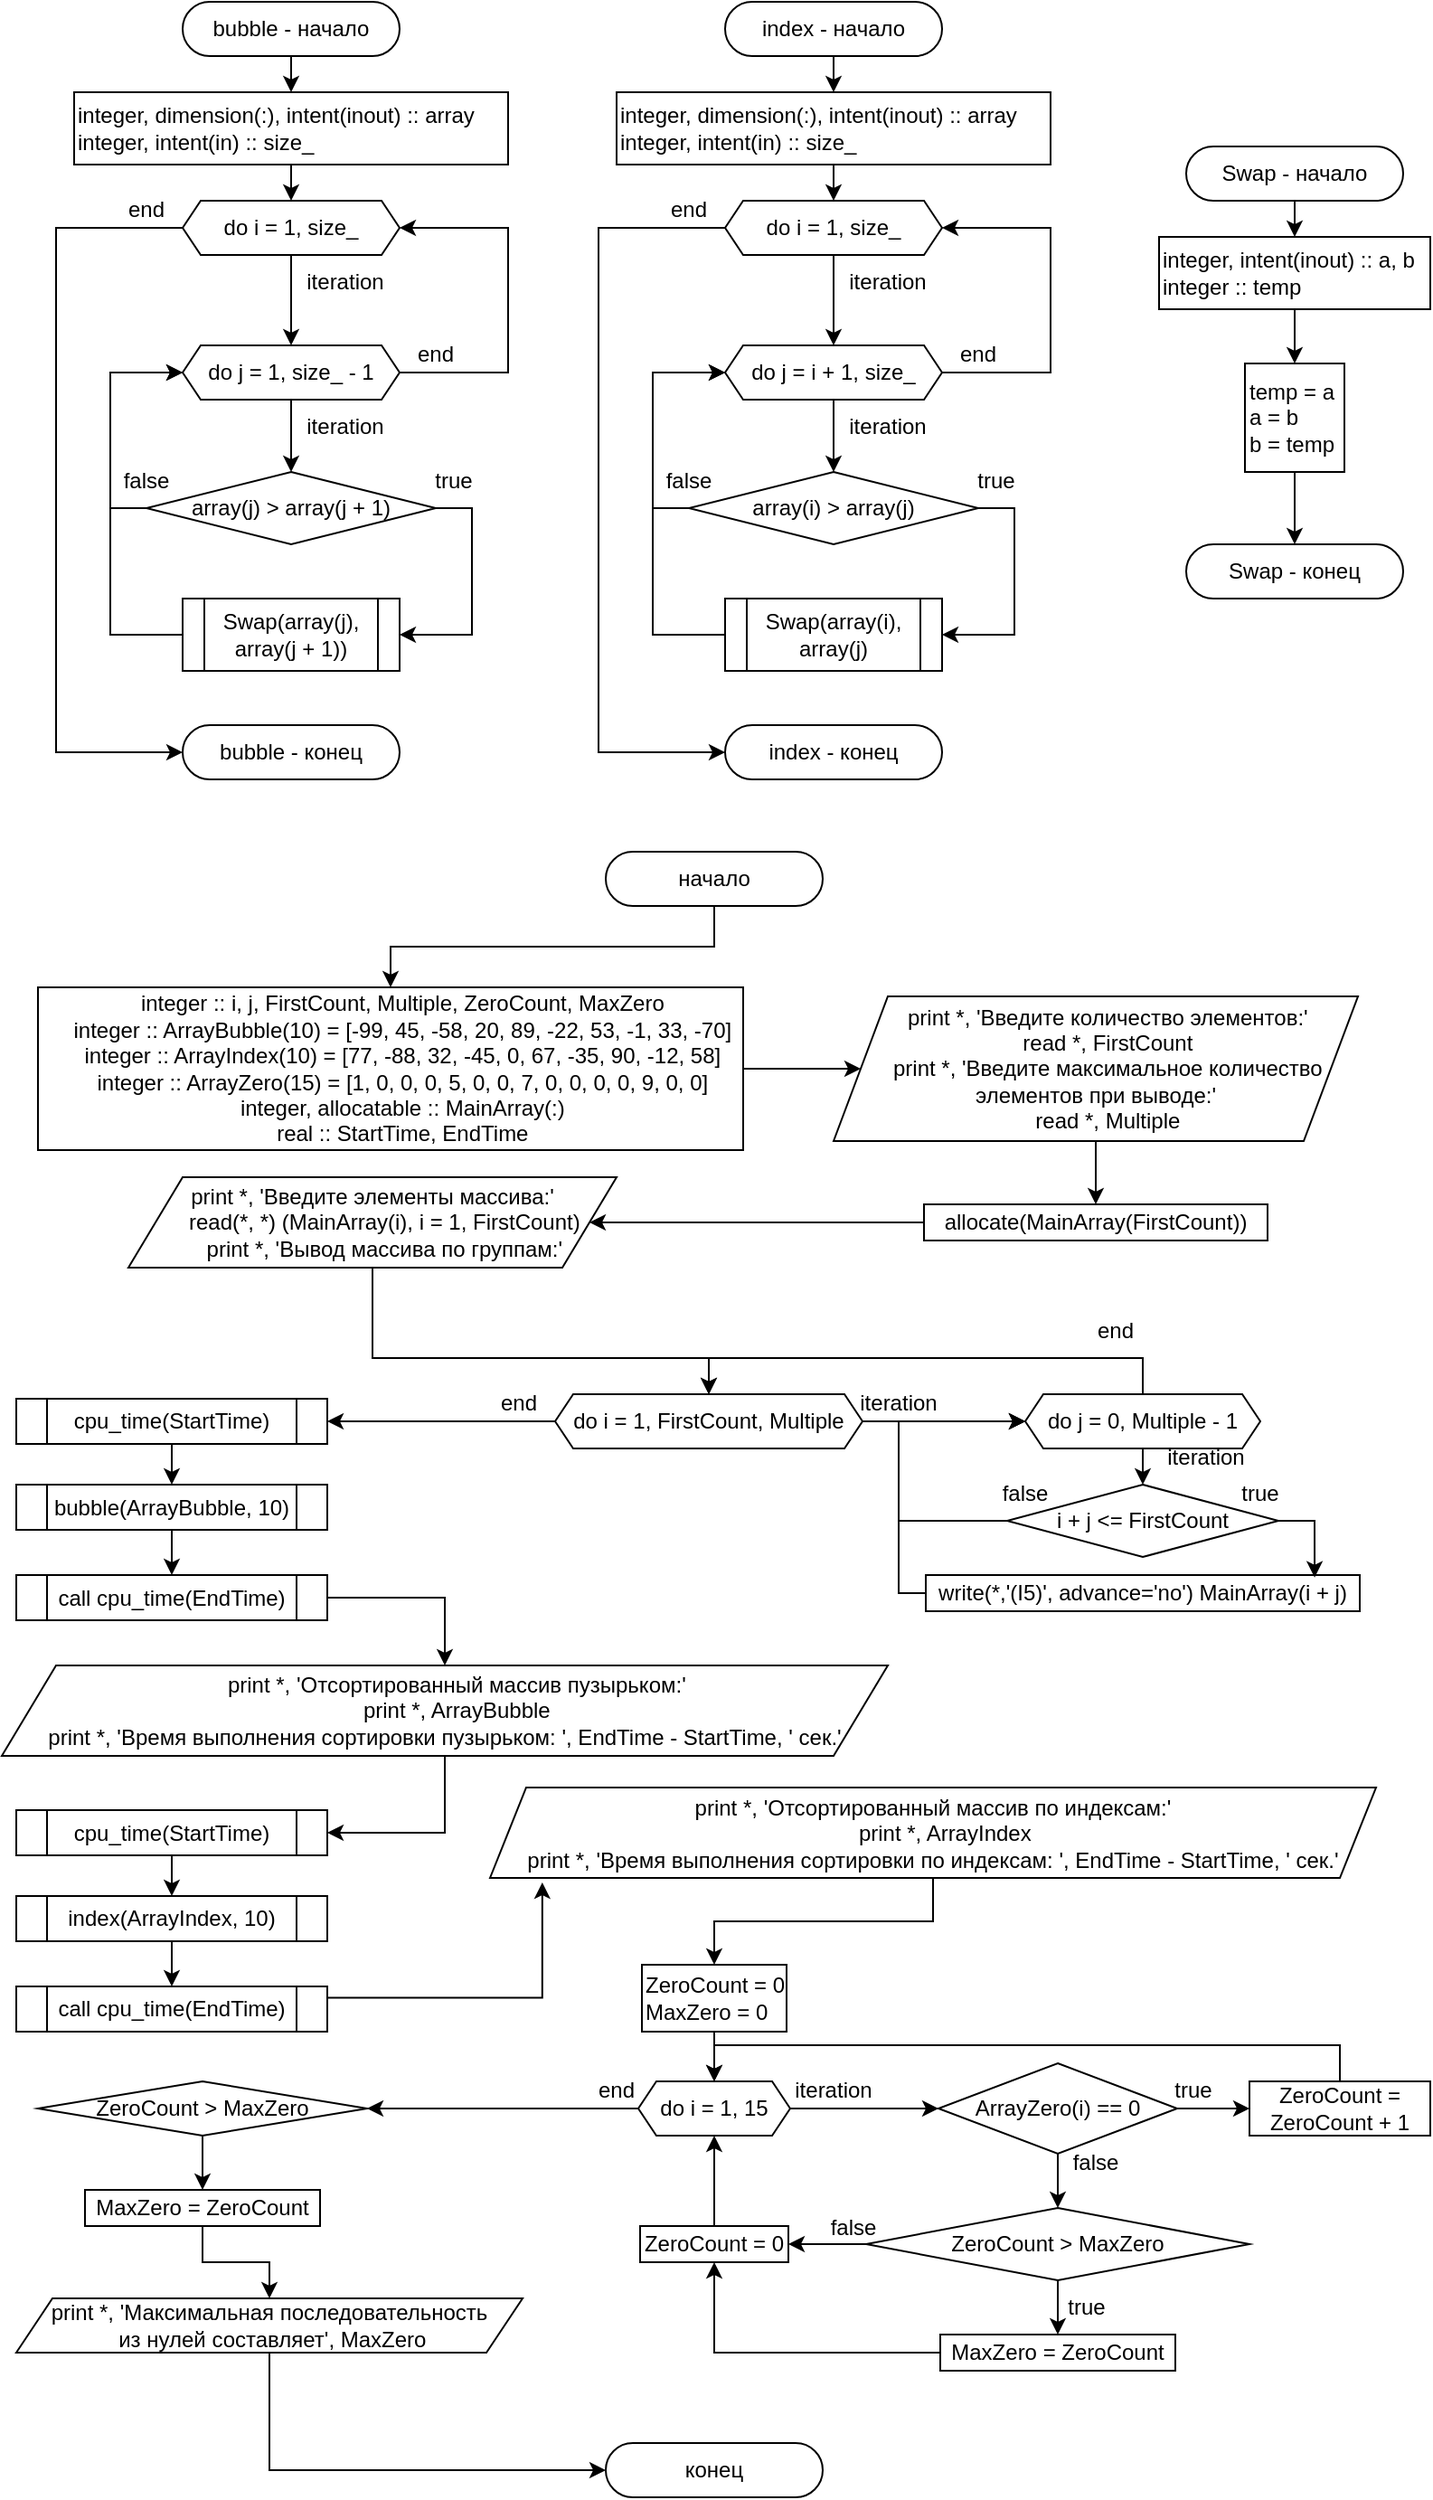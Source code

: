<mxfile version="24.6.5" type="github">
  <diagram name="Page-1" id="hISgNL4it0Qv0jCyK0cH">
    <mxGraphModel dx="1639" dy="946" grid="1" gridSize="10" guides="1" tooltips="1" connect="1" arrows="1" fold="1" page="1" pageScale="1" pageWidth="827" pageHeight="1169" math="0" shadow="0">
      <root>
        <mxCell id="0" />
        <mxCell id="1" parent="0" />
        <mxCell id="UiA7PxpOoYBySXQb0K4q-3" style="edgeStyle=orthogonalEdgeStyle;rounded=0;orthogonalLoop=1;jettySize=auto;html=1;exitX=0.5;exitY=1;exitDx=0;exitDy=0;entryX=0.5;entryY=0;entryDx=0;entryDy=0;" edge="1" parent="1" source="UiA7PxpOoYBySXQb0K4q-1" target="UiA7PxpOoYBySXQb0K4q-2">
          <mxGeometry relative="1" as="geometry" />
        </mxCell>
        <mxCell id="UiA7PxpOoYBySXQb0K4q-1" value="bubble - начало" style="rounded=1;whiteSpace=wrap;html=1;arcSize=50;" vertex="1" parent="1">
          <mxGeometry x="120" y="40" width="120" height="30" as="geometry" />
        </mxCell>
        <mxCell id="UiA7PxpOoYBySXQb0K4q-6" style="edgeStyle=orthogonalEdgeStyle;rounded=0;orthogonalLoop=1;jettySize=auto;html=1;exitX=0.5;exitY=1;exitDx=0;exitDy=0;entryX=0.5;entryY=0;entryDx=0;entryDy=0;" edge="1" parent="1" source="UiA7PxpOoYBySXQb0K4q-2" target="UiA7PxpOoYBySXQb0K4q-5">
          <mxGeometry relative="1" as="geometry" />
        </mxCell>
        <mxCell id="UiA7PxpOoYBySXQb0K4q-2" value="&lt;div&gt;integer, dimension(:), intent(inout) :: array&lt;/div&gt;&lt;div&gt;integer, intent(in) :: size_&lt;/div&gt;" style="rounded=0;whiteSpace=wrap;html=1;align=left;" vertex="1" parent="1">
          <mxGeometry x="60" y="90" width="240" height="40" as="geometry" />
        </mxCell>
        <mxCell id="UiA7PxpOoYBySXQb0K4q-8" style="edgeStyle=orthogonalEdgeStyle;rounded=0;orthogonalLoop=1;jettySize=auto;html=1;exitX=0.5;exitY=1;exitDx=0;exitDy=0;entryX=0.5;entryY=0;entryDx=0;entryDy=0;" edge="1" parent="1" source="UiA7PxpOoYBySXQb0K4q-5" target="UiA7PxpOoYBySXQb0K4q-7">
          <mxGeometry relative="1" as="geometry" />
        </mxCell>
        <mxCell id="UiA7PxpOoYBySXQb0K4q-21" style="edgeStyle=orthogonalEdgeStyle;rounded=0;orthogonalLoop=1;jettySize=auto;html=1;exitX=0;exitY=0.5;exitDx=0;exitDy=0;entryX=0;entryY=0.5;entryDx=0;entryDy=0;" edge="1" parent="1" source="UiA7PxpOoYBySXQb0K4q-5" target="UiA7PxpOoYBySXQb0K4q-23">
          <mxGeometry relative="1" as="geometry">
            <mxPoint x="40" y="380" as="targetPoint" />
            <Array as="points">
              <mxPoint x="50" y="165" />
              <mxPoint x="50" y="455" />
            </Array>
          </mxGeometry>
        </mxCell>
        <mxCell id="UiA7PxpOoYBySXQb0K4q-5" value="do i = 1, size_" style="shape=hexagon;perimeter=hexagonPerimeter2;whiteSpace=wrap;html=1;fixedSize=1;size=10;" vertex="1" parent="1">
          <mxGeometry x="120" y="150" width="120" height="30" as="geometry" />
        </mxCell>
        <mxCell id="UiA7PxpOoYBySXQb0K4q-10" style="edgeStyle=orthogonalEdgeStyle;rounded=0;orthogonalLoop=1;jettySize=auto;html=1;exitX=0.5;exitY=1;exitDx=0;exitDy=0;entryX=0.5;entryY=0;entryDx=0;entryDy=0;" edge="1" parent="1" source="UiA7PxpOoYBySXQb0K4q-7" target="UiA7PxpOoYBySXQb0K4q-9">
          <mxGeometry relative="1" as="geometry" />
        </mxCell>
        <mxCell id="UiA7PxpOoYBySXQb0K4q-16" style="edgeStyle=orthogonalEdgeStyle;rounded=0;orthogonalLoop=1;jettySize=auto;html=1;exitX=1;exitY=0.5;exitDx=0;exitDy=0;entryX=1;entryY=0.5;entryDx=0;entryDy=0;" edge="1" parent="1" source="UiA7PxpOoYBySXQb0K4q-7" target="UiA7PxpOoYBySXQb0K4q-5">
          <mxGeometry relative="1" as="geometry">
            <Array as="points">
              <mxPoint x="300" y="245" />
              <mxPoint x="300" y="165" />
            </Array>
          </mxGeometry>
        </mxCell>
        <mxCell id="UiA7PxpOoYBySXQb0K4q-7" value="do j = 1, size_ - 1" style="shape=hexagon;perimeter=hexagonPerimeter2;whiteSpace=wrap;html=1;fixedSize=1;size=10;" vertex="1" parent="1">
          <mxGeometry x="120" y="230" width="120" height="30" as="geometry" />
        </mxCell>
        <mxCell id="UiA7PxpOoYBySXQb0K4q-14" style="edgeStyle=orthogonalEdgeStyle;rounded=0;orthogonalLoop=1;jettySize=auto;html=1;exitX=1;exitY=0.5;exitDx=0;exitDy=0;entryX=1;entryY=0.5;entryDx=0;entryDy=0;" edge="1" parent="1" source="UiA7PxpOoYBySXQb0K4q-9" target="UiA7PxpOoYBySXQb0K4q-13">
          <mxGeometry relative="1" as="geometry" />
        </mxCell>
        <mxCell id="UiA7PxpOoYBySXQb0K4q-15" style="edgeStyle=orthogonalEdgeStyle;rounded=0;orthogonalLoop=1;jettySize=auto;html=1;exitX=0;exitY=0.5;exitDx=0;exitDy=0;entryX=0;entryY=0.5;entryDx=0;entryDy=0;" edge="1" parent="1" source="UiA7PxpOoYBySXQb0K4q-9" target="UiA7PxpOoYBySXQb0K4q-7">
          <mxGeometry relative="1" as="geometry" />
        </mxCell>
        <mxCell id="UiA7PxpOoYBySXQb0K4q-9" value="array(j) &amp;gt; array(j + 1)" style="rhombus;whiteSpace=wrap;html=1;" vertex="1" parent="1">
          <mxGeometry x="100" y="300" width="160" height="40" as="geometry" />
        </mxCell>
        <mxCell id="UiA7PxpOoYBySXQb0K4q-11" value="true" style="text;html=1;align=center;verticalAlign=middle;whiteSpace=wrap;rounded=0;" vertex="1" parent="1">
          <mxGeometry x="240" y="290" width="60" height="30" as="geometry" />
        </mxCell>
        <mxCell id="UiA7PxpOoYBySXQb0K4q-12" value="false" style="text;html=1;align=center;verticalAlign=middle;whiteSpace=wrap;rounded=0;" vertex="1" parent="1">
          <mxGeometry x="70" y="290" width="60" height="30" as="geometry" />
        </mxCell>
        <mxCell id="UiA7PxpOoYBySXQb0K4q-20" style="edgeStyle=orthogonalEdgeStyle;rounded=0;orthogonalLoop=1;jettySize=auto;html=1;exitX=0;exitY=0.5;exitDx=0;exitDy=0;entryX=0;entryY=0.5;entryDx=0;entryDy=0;" edge="1" parent="1" source="UiA7PxpOoYBySXQb0K4q-13" target="UiA7PxpOoYBySXQb0K4q-7">
          <mxGeometry relative="1" as="geometry">
            <Array as="points">
              <mxPoint x="80" y="390" />
              <mxPoint x="80" y="245" />
            </Array>
          </mxGeometry>
        </mxCell>
        <mxCell id="UiA7PxpOoYBySXQb0K4q-13" value="Swap(array(j), array(j + 1))" style="shape=process;whiteSpace=wrap;html=1;backgroundOutline=1;" vertex="1" parent="1">
          <mxGeometry x="120" y="370" width="120" height="40" as="geometry" />
        </mxCell>
        <mxCell id="UiA7PxpOoYBySXQb0K4q-17" value="end" style="text;html=1;align=center;verticalAlign=middle;whiteSpace=wrap;rounded=0;" vertex="1" parent="1">
          <mxGeometry x="230" y="220" width="60" height="30" as="geometry" />
        </mxCell>
        <mxCell id="UiA7PxpOoYBySXQb0K4q-18" value="iteration" style="text;html=1;align=center;verticalAlign=middle;whiteSpace=wrap;rounded=0;" vertex="1" parent="1">
          <mxGeometry x="180" y="180" width="60" height="30" as="geometry" />
        </mxCell>
        <mxCell id="UiA7PxpOoYBySXQb0K4q-19" value="iteration" style="text;html=1;align=center;verticalAlign=middle;whiteSpace=wrap;rounded=0;" vertex="1" parent="1">
          <mxGeometry x="180" y="260" width="60" height="30" as="geometry" />
        </mxCell>
        <mxCell id="UiA7PxpOoYBySXQb0K4q-23" value="bubble - конец" style="rounded=1;whiteSpace=wrap;html=1;arcSize=50;" vertex="1" parent="1">
          <mxGeometry x="120" y="440" width="120" height="30" as="geometry" />
        </mxCell>
        <mxCell id="UiA7PxpOoYBySXQb0K4q-24" value="end" style="text;html=1;align=center;verticalAlign=middle;whiteSpace=wrap;rounded=0;" vertex="1" parent="1">
          <mxGeometry x="70" y="140" width="60" height="30" as="geometry" />
        </mxCell>
        <mxCell id="UiA7PxpOoYBySXQb0K4q-26" style="edgeStyle=orthogonalEdgeStyle;rounded=0;orthogonalLoop=1;jettySize=auto;html=1;exitX=0.5;exitY=1;exitDx=0;exitDy=0;entryX=0.5;entryY=0;entryDx=0;entryDy=0;" edge="1" source="UiA7PxpOoYBySXQb0K4q-27" target="UiA7PxpOoYBySXQb0K4q-29" parent="1">
          <mxGeometry relative="1" as="geometry" />
        </mxCell>
        <mxCell id="UiA7PxpOoYBySXQb0K4q-27" value="index - начало" style="rounded=1;whiteSpace=wrap;html=1;arcSize=50;" vertex="1" parent="1">
          <mxGeometry x="420" y="40" width="120" height="30" as="geometry" />
        </mxCell>
        <mxCell id="UiA7PxpOoYBySXQb0K4q-28" style="edgeStyle=orthogonalEdgeStyle;rounded=0;orthogonalLoop=1;jettySize=auto;html=1;exitX=0.5;exitY=1;exitDx=0;exitDy=0;entryX=0.5;entryY=0;entryDx=0;entryDy=0;" edge="1" source="UiA7PxpOoYBySXQb0K4q-29" target="UiA7PxpOoYBySXQb0K4q-32" parent="1">
          <mxGeometry relative="1" as="geometry" />
        </mxCell>
        <mxCell id="UiA7PxpOoYBySXQb0K4q-29" value="&lt;div&gt;integer, dimension(:), intent(inout) :: array&lt;/div&gt;&lt;div&gt;integer, intent(in) :: size_&lt;/div&gt;" style="rounded=0;whiteSpace=wrap;html=1;align=left;" vertex="1" parent="1">
          <mxGeometry x="360" y="90" width="240" height="40" as="geometry" />
        </mxCell>
        <mxCell id="UiA7PxpOoYBySXQb0K4q-30" style="edgeStyle=orthogonalEdgeStyle;rounded=0;orthogonalLoop=1;jettySize=auto;html=1;exitX=0.5;exitY=1;exitDx=0;exitDy=0;entryX=0.5;entryY=0;entryDx=0;entryDy=0;" edge="1" source="UiA7PxpOoYBySXQb0K4q-32" target="UiA7PxpOoYBySXQb0K4q-35" parent="1">
          <mxGeometry relative="1" as="geometry" />
        </mxCell>
        <mxCell id="UiA7PxpOoYBySXQb0K4q-31" style="edgeStyle=orthogonalEdgeStyle;rounded=0;orthogonalLoop=1;jettySize=auto;html=1;exitX=0;exitY=0.5;exitDx=0;exitDy=0;entryX=0;entryY=0.5;entryDx=0;entryDy=0;" edge="1" source="UiA7PxpOoYBySXQb0K4q-32" target="UiA7PxpOoYBySXQb0K4q-46" parent="1">
          <mxGeometry relative="1" as="geometry">
            <mxPoint x="340" y="380" as="targetPoint" />
            <Array as="points">
              <mxPoint x="350" y="165" />
              <mxPoint x="350" y="455" />
            </Array>
          </mxGeometry>
        </mxCell>
        <mxCell id="UiA7PxpOoYBySXQb0K4q-32" value="do i = 1, size_" style="shape=hexagon;perimeter=hexagonPerimeter2;whiteSpace=wrap;html=1;fixedSize=1;size=10;" vertex="1" parent="1">
          <mxGeometry x="420" y="150" width="120" height="30" as="geometry" />
        </mxCell>
        <mxCell id="UiA7PxpOoYBySXQb0K4q-33" style="edgeStyle=orthogonalEdgeStyle;rounded=0;orthogonalLoop=1;jettySize=auto;html=1;exitX=0.5;exitY=1;exitDx=0;exitDy=0;entryX=0.5;entryY=0;entryDx=0;entryDy=0;" edge="1" source="UiA7PxpOoYBySXQb0K4q-35" target="UiA7PxpOoYBySXQb0K4q-38" parent="1">
          <mxGeometry relative="1" as="geometry" />
        </mxCell>
        <mxCell id="UiA7PxpOoYBySXQb0K4q-34" style="edgeStyle=orthogonalEdgeStyle;rounded=0;orthogonalLoop=1;jettySize=auto;html=1;exitX=1;exitY=0.5;exitDx=0;exitDy=0;entryX=1;entryY=0.5;entryDx=0;entryDy=0;" edge="1" source="UiA7PxpOoYBySXQb0K4q-35" target="UiA7PxpOoYBySXQb0K4q-32" parent="1">
          <mxGeometry relative="1" as="geometry">
            <Array as="points">
              <mxPoint x="600" y="245" />
              <mxPoint x="600" y="165" />
            </Array>
          </mxGeometry>
        </mxCell>
        <mxCell id="UiA7PxpOoYBySXQb0K4q-35" value="do j = i + 1, size_" style="shape=hexagon;perimeter=hexagonPerimeter2;whiteSpace=wrap;html=1;fixedSize=1;size=10;" vertex="1" parent="1">
          <mxGeometry x="420" y="230" width="120" height="30" as="geometry" />
        </mxCell>
        <mxCell id="UiA7PxpOoYBySXQb0K4q-36" style="edgeStyle=orthogonalEdgeStyle;rounded=0;orthogonalLoop=1;jettySize=auto;html=1;exitX=1;exitY=0.5;exitDx=0;exitDy=0;entryX=1;entryY=0.5;entryDx=0;entryDy=0;" edge="1" source="UiA7PxpOoYBySXQb0K4q-38" target="UiA7PxpOoYBySXQb0K4q-42" parent="1">
          <mxGeometry relative="1" as="geometry" />
        </mxCell>
        <mxCell id="UiA7PxpOoYBySXQb0K4q-37" style="edgeStyle=orthogonalEdgeStyle;rounded=0;orthogonalLoop=1;jettySize=auto;html=1;exitX=0;exitY=0.5;exitDx=0;exitDy=0;entryX=0;entryY=0.5;entryDx=0;entryDy=0;" edge="1" source="UiA7PxpOoYBySXQb0K4q-38" target="UiA7PxpOoYBySXQb0K4q-35" parent="1">
          <mxGeometry relative="1" as="geometry" />
        </mxCell>
        <mxCell id="UiA7PxpOoYBySXQb0K4q-38" value="array(i) &amp;gt; array(j)" style="rhombus;whiteSpace=wrap;html=1;" vertex="1" parent="1">
          <mxGeometry x="400" y="300" width="160" height="40" as="geometry" />
        </mxCell>
        <mxCell id="UiA7PxpOoYBySXQb0K4q-39" value="true" style="text;html=1;align=center;verticalAlign=middle;whiteSpace=wrap;rounded=0;" vertex="1" parent="1">
          <mxGeometry x="540" y="290" width="60" height="30" as="geometry" />
        </mxCell>
        <mxCell id="UiA7PxpOoYBySXQb0K4q-40" value="false" style="text;html=1;align=center;verticalAlign=middle;whiteSpace=wrap;rounded=0;" vertex="1" parent="1">
          <mxGeometry x="370" y="290" width="60" height="30" as="geometry" />
        </mxCell>
        <mxCell id="UiA7PxpOoYBySXQb0K4q-41" style="edgeStyle=orthogonalEdgeStyle;rounded=0;orthogonalLoop=1;jettySize=auto;html=1;exitX=0;exitY=0.5;exitDx=0;exitDy=0;entryX=0;entryY=0.5;entryDx=0;entryDy=0;" edge="1" source="UiA7PxpOoYBySXQb0K4q-42" target="UiA7PxpOoYBySXQb0K4q-35" parent="1">
          <mxGeometry relative="1" as="geometry">
            <Array as="points">
              <mxPoint x="380" y="390" />
              <mxPoint x="380" y="245" />
            </Array>
          </mxGeometry>
        </mxCell>
        <mxCell id="UiA7PxpOoYBySXQb0K4q-42" value="Swap(array(i), array(j)" style="shape=process;whiteSpace=wrap;html=1;backgroundOutline=1;" vertex="1" parent="1">
          <mxGeometry x="420" y="370" width="120" height="40" as="geometry" />
        </mxCell>
        <mxCell id="UiA7PxpOoYBySXQb0K4q-43" value="end" style="text;html=1;align=center;verticalAlign=middle;whiteSpace=wrap;rounded=0;" vertex="1" parent="1">
          <mxGeometry x="530" y="220" width="60" height="30" as="geometry" />
        </mxCell>
        <mxCell id="UiA7PxpOoYBySXQb0K4q-44" value="iteration" style="text;html=1;align=center;verticalAlign=middle;whiteSpace=wrap;rounded=0;" vertex="1" parent="1">
          <mxGeometry x="480" y="180" width="60" height="30" as="geometry" />
        </mxCell>
        <mxCell id="UiA7PxpOoYBySXQb0K4q-45" value="iteration" style="text;html=1;align=center;verticalAlign=middle;whiteSpace=wrap;rounded=0;" vertex="1" parent="1">
          <mxGeometry x="480" y="260" width="60" height="30" as="geometry" />
        </mxCell>
        <mxCell id="UiA7PxpOoYBySXQb0K4q-46" value="index - конец" style="rounded=1;whiteSpace=wrap;html=1;arcSize=50;" vertex="1" parent="1">
          <mxGeometry x="420" y="440" width="120" height="30" as="geometry" />
        </mxCell>
        <mxCell id="UiA7PxpOoYBySXQb0K4q-47" value="end" style="text;html=1;align=center;verticalAlign=middle;whiteSpace=wrap;rounded=0;" vertex="1" parent="1">
          <mxGeometry x="370" y="140" width="60" height="30" as="geometry" />
        </mxCell>
        <mxCell id="UiA7PxpOoYBySXQb0K4q-50" style="edgeStyle=orthogonalEdgeStyle;rounded=0;orthogonalLoop=1;jettySize=auto;html=1;exitX=0.5;exitY=1;exitDx=0;exitDy=0;entryX=0.5;entryY=0;entryDx=0;entryDy=0;" edge="1" parent="1" source="UiA7PxpOoYBySXQb0K4q-48" target="UiA7PxpOoYBySXQb0K4q-49">
          <mxGeometry relative="1" as="geometry" />
        </mxCell>
        <mxCell id="UiA7PxpOoYBySXQb0K4q-48" value="Swap - начало" style="rounded=1;whiteSpace=wrap;html=1;arcSize=50;" vertex="1" parent="1">
          <mxGeometry x="675" y="120" width="120" height="30" as="geometry" />
        </mxCell>
        <mxCell id="UiA7PxpOoYBySXQb0K4q-52" style="edgeStyle=orthogonalEdgeStyle;rounded=0;orthogonalLoop=1;jettySize=auto;html=1;exitX=0.5;exitY=1;exitDx=0;exitDy=0;entryX=0.5;entryY=0;entryDx=0;entryDy=0;" edge="1" parent="1" source="UiA7PxpOoYBySXQb0K4q-49" target="UiA7PxpOoYBySXQb0K4q-51">
          <mxGeometry relative="1" as="geometry" />
        </mxCell>
        <mxCell id="UiA7PxpOoYBySXQb0K4q-49" value="&lt;div&gt;integer, intent(inout) :: a, b&lt;/div&gt;&lt;div&gt;&lt;span style=&quot;background-color: initial;&quot;&gt;integer :: temp&lt;/span&gt;&lt;/div&gt;" style="rounded=0;whiteSpace=wrap;html=1;align=left;" vertex="1" parent="1">
          <mxGeometry x="660" y="170" width="150" height="40" as="geometry" />
        </mxCell>
        <mxCell id="UiA7PxpOoYBySXQb0K4q-54" style="edgeStyle=orthogonalEdgeStyle;rounded=0;orthogonalLoop=1;jettySize=auto;html=1;exitX=0.5;exitY=1;exitDx=0;exitDy=0;entryX=0.5;entryY=0;entryDx=0;entryDy=0;" edge="1" parent="1" source="UiA7PxpOoYBySXQb0K4q-51" target="UiA7PxpOoYBySXQb0K4q-53">
          <mxGeometry relative="1" as="geometry" />
        </mxCell>
        <mxCell id="UiA7PxpOoYBySXQb0K4q-51" value="&lt;div&gt;temp = a&lt;/div&gt;&lt;div&gt;a = b&lt;/div&gt;&lt;div&gt;b = temp&lt;/div&gt;" style="rounded=0;whiteSpace=wrap;html=1;align=left;" vertex="1" parent="1">
          <mxGeometry x="707.5" y="240" width="55" height="60" as="geometry" />
        </mxCell>
        <mxCell id="UiA7PxpOoYBySXQb0K4q-53" value="Swap - конец" style="rounded=1;whiteSpace=wrap;html=1;arcSize=50;" vertex="1" parent="1">
          <mxGeometry x="675" y="340" width="120" height="30" as="geometry" />
        </mxCell>
        <mxCell id="UiA7PxpOoYBySXQb0K4q-57" style="edgeStyle=orthogonalEdgeStyle;rounded=0;orthogonalLoop=1;jettySize=auto;html=1;exitX=0.5;exitY=1;exitDx=0;exitDy=0;entryX=0.5;entryY=0;entryDx=0;entryDy=0;" edge="1" parent="1" source="UiA7PxpOoYBySXQb0K4q-55" target="UiA7PxpOoYBySXQb0K4q-56">
          <mxGeometry relative="1" as="geometry" />
        </mxCell>
        <mxCell id="UiA7PxpOoYBySXQb0K4q-55" value="начало" style="rounded=1;whiteSpace=wrap;html=1;arcSize=50;" vertex="1" parent="1">
          <mxGeometry x="354" y="510" width="120" height="30" as="geometry" />
        </mxCell>
        <mxCell id="UiA7PxpOoYBySXQb0K4q-87" style="edgeStyle=orthogonalEdgeStyle;rounded=0;orthogonalLoop=1;jettySize=auto;html=1;exitX=1;exitY=0.5;exitDx=0;exitDy=0;entryX=0;entryY=0.5;entryDx=0;entryDy=0;" edge="1" parent="1" source="UiA7PxpOoYBySXQb0K4q-56" target="UiA7PxpOoYBySXQb0K4q-58">
          <mxGeometry relative="1" as="geometry" />
        </mxCell>
        <mxCell id="UiA7PxpOoYBySXQb0K4q-56" value="&lt;div&gt;&amp;nbsp; &amp;nbsp; integer :: i, j, FirstCount, Multiple, ZeroCount, MaxZero&lt;/div&gt;&lt;div&gt;&amp;nbsp; &amp;nbsp; integer :: ArrayBubble(10) = [-99, 45, -58, 20, 89, -22, 53, -1, 33, -70]&lt;/div&gt;&lt;div&gt;&amp;nbsp; &amp;nbsp; integer :: ArrayIndex(10) = [77, -88, 32, -45, 0, 67, -35, 90, -12, 58]&lt;/div&gt;&lt;div&gt;&amp;nbsp; &amp;nbsp; integer :: ArrayZero(15) = [1, 0, 0, 0, 5, 0, 0, 7, 0, 0, 0, 0, 9, 0, 0]&lt;/div&gt;&lt;div&gt;&amp;nbsp; &amp;nbsp; integer, allocatable :: MainArray(:)&lt;/div&gt;&lt;div&gt;&amp;nbsp; &amp;nbsp; real :: StartTime, EndTime&lt;/div&gt;" style="rounded=0;whiteSpace=wrap;html=1;" vertex="1" parent="1">
          <mxGeometry x="40" y="585" width="390" height="90" as="geometry" />
        </mxCell>
        <mxCell id="UiA7PxpOoYBySXQb0K4q-61" style="edgeStyle=orthogonalEdgeStyle;rounded=0;orthogonalLoop=1;jettySize=auto;html=1;exitX=0.5;exitY=1;exitDx=0;exitDy=0;entryX=0.5;entryY=0;entryDx=0;entryDy=0;" edge="1" parent="1" source="UiA7PxpOoYBySXQb0K4q-58" target="UiA7PxpOoYBySXQb0K4q-60">
          <mxGeometry relative="1" as="geometry" />
        </mxCell>
        <mxCell id="UiA7PxpOoYBySXQb0K4q-58" value="&lt;div&gt;&amp;nbsp; &amp;nbsp; print *, &#39;Введите количество элементов:&#39;&lt;/div&gt;&lt;div&gt;&amp;nbsp; &amp;nbsp; read *, FirstCount&lt;/div&gt;&lt;div&gt;&amp;nbsp; &amp;nbsp; print *, &#39;Введите максимальное количество элементов при выводе:&#39;&lt;/div&gt;&lt;div&gt;&amp;nbsp; &amp;nbsp; read *, Multiple&lt;/div&gt;" style="shape=parallelogram;perimeter=parallelogramPerimeter;whiteSpace=wrap;html=1;fixedSize=1;size=30;" vertex="1" parent="1">
          <mxGeometry x="480" y="590" width="290" height="80" as="geometry" />
        </mxCell>
        <mxCell id="UiA7PxpOoYBySXQb0K4q-89" style="edgeStyle=orthogonalEdgeStyle;rounded=0;orthogonalLoop=1;jettySize=auto;html=1;exitX=0;exitY=0.5;exitDx=0;exitDy=0;" edge="1" parent="1" source="UiA7PxpOoYBySXQb0K4q-60" target="UiA7PxpOoYBySXQb0K4q-62">
          <mxGeometry relative="1" as="geometry" />
        </mxCell>
        <mxCell id="UiA7PxpOoYBySXQb0K4q-60" value="allocate(MainArray(FirstCount))" style="rounded=0;whiteSpace=wrap;html=1;" vertex="1" parent="1">
          <mxGeometry x="530" y="705" width="190" height="20" as="geometry" />
        </mxCell>
        <mxCell id="UiA7PxpOoYBySXQb0K4q-90" style="edgeStyle=orthogonalEdgeStyle;rounded=0;orthogonalLoop=1;jettySize=auto;html=1;exitX=0.5;exitY=1;exitDx=0;exitDy=0;entryX=0.5;entryY=0;entryDx=0;entryDy=0;" edge="1" parent="1" source="UiA7PxpOoYBySXQb0K4q-62" target="UiA7PxpOoYBySXQb0K4q-64">
          <mxGeometry relative="1" as="geometry">
            <Array as="points">
              <mxPoint x="225" y="790" />
              <mxPoint x="411" y="790" />
            </Array>
          </mxGeometry>
        </mxCell>
        <mxCell id="UiA7PxpOoYBySXQb0K4q-62" value="&lt;div&gt;print *, &#39;Введите элементы массива:&#39;&lt;/div&gt;&lt;div&gt;&amp;nbsp; &amp;nbsp; read(*, *) (MainArray(i), i = 1, FirstCount)&lt;/div&gt;&lt;div&gt;&amp;nbsp; &amp;nbsp; print *, &#39;Вывод массива по группам:&#39;&lt;br&gt;&lt;/div&gt;" style="shape=parallelogram;perimeter=parallelogramPerimeter;whiteSpace=wrap;html=1;fixedSize=1;size=30;" vertex="1" parent="1">
          <mxGeometry x="90" y="690" width="270" height="50" as="geometry" />
        </mxCell>
        <mxCell id="UiA7PxpOoYBySXQb0K4q-67" style="edgeStyle=orthogonalEdgeStyle;rounded=0;orthogonalLoop=1;jettySize=auto;html=1;exitX=1;exitY=0.5;exitDx=0;exitDy=0;entryX=0;entryY=0.5;entryDx=0;entryDy=0;" edge="1" parent="1" source="UiA7PxpOoYBySXQb0K4q-64" target="UiA7PxpOoYBySXQb0K4q-66">
          <mxGeometry relative="1" as="geometry" />
        </mxCell>
        <mxCell id="UiA7PxpOoYBySXQb0K4q-85" style="edgeStyle=orthogonalEdgeStyle;rounded=0;orthogonalLoop=1;jettySize=auto;html=1;exitX=0;exitY=0.5;exitDx=0;exitDy=0;entryX=1;entryY=0.5;entryDx=0;entryDy=0;" edge="1" parent="1" source="UiA7PxpOoYBySXQb0K4q-64" target="UiA7PxpOoYBySXQb0K4q-84">
          <mxGeometry relative="1" as="geometry" />
        </mxCell>
        <mxCell id="UiA7PxpOoYBySXQb0K4q-64" value="do i = 1, FirstCount, Multiple" style="shape=hexagon;perimeter=hexagonPerimeter2;whiteSpace=wrap;html=1;fixedSize=1;size=10;" vertex="1" parent="1">
          <mxGeometry x="326" y="810" width="170" height="30" as="geometry" />
        </mxCell>
        <mxCell id="UiA7PxpOoYBySXQb0K4q-69" style="edgeStyle=orthogonalEdgeStyle;rounded=0;orthogonalLoop=1;jettySize=auto;html=1;exitX=0.5;exitY=1;exitDx=0;exitDy=0;entryX=0.5;entryY=0;entryDx=0;entryDy=0;" edge="1" parent="1" source="UiA7PxpOoYBySXQb0K4q-66" target="UiA7PxpOoYBySXQb0K4q-68">
          <mxGeometry relative="1" as="geometry" />
        </mxCell>
        <mxCell id="UiA7PxpOoYBySXQb0K4q-81" style="edgeStyle=orthogonalEdgeStyle;rounded=0;orthogonalLoop=1;jettySize=auto;html=1;exitX=0.5;exitY=0;exitDx=0;exitDy=0;entryX=0.5;entryY=0;entryDx=0;entryDy=0;" edge="1" parent="1" source="UiA7PxpOoYBySXQb0K4q-66" target="UiA7PxpOoYBySXQb0K4q-64">
          <mxGeometry relative="1" as="geometry" />
        </mxCell>
        <mxCell id="UiA7PxpOoYBySXQb0K4q-66" value="do j = 0, Multiple - 1" style="shape=hexagon;perimeter=hexagonPerimeter2;whiteSpace=wrap;html=1;fixedSize=1;size=10;" vertex="1" parent="1">
          <mxGeometry x="586" y="810" width="130" height="30" as="geometry" />
        </mxCell>
        <mxCell id="UiA7PxpOoYBySXQb0K4q-78" style="edgeStyle=orthogonalEdgeStyle;rounded=0;orthogonalLoop=1;jettySize=auto;html=1;exitX=0;exitY=0.5;exitDx=0;exitDy=0;entryX=0;entryY=0.5;entryDx=0;entryDy=0;" edge="1" parent="1" source="UiA7PxpOoYBySXQb0K4q-68" target="UiA7PxpOoYBySXQb0K4q-66">
          <mxGeometry relative="1" as="geometry">
            <Array as="points">
              <mxPoint x="516" y="880" />
              <mxPoint x="516" y="825" />
            </Array>
          </mxGeometry>
        </mxCell>
        <mxCell id="UiA7PxpOoYBySXQb0K4q-68" value="i + j &amp;lt;= FirstCount" style="rhombus;whiteSpace=wrap;html=1;" vertex="1" parent="1">
          <mxGeometry x="576" y="860" width="150" height="40" as="geometry" />
        </mxCell>
        <mxCell id="UiA7PxpOoYBySXQb0K4q-74" value="false" style="text;html=1;align=center;verticalAlign=middle;whiteSpace=wrap;rounded=0;" vertex="1" parent="1">
          <mxGeometry x="576" y="860" width="20" height="10" as="geometry" />
        </mxCell>
        <mxCell id="UiA7PxpOoYBySXQb0K4q-75" value="true" style="text;html=1;align=center;verticalAlign=middle;whiteSpace=wrap;rounded=0;" vertex="1" parent="1">
          <mxGeometry x="706" y="860" width="20" height="10" as="geometry" />
        </mxCell>
        <mxCell id="UiA7PxpOoYBySXQb0K4q-79" style="edgeStyle=orthogonalEdgeStyle;rounded=0;orthogonalLoop=1;jettySize=auto;html=1;exitX=0;exitY=0.5;exitDx=0;exitDy=0;entryX=0;entryY=0.5;entryDx=0;entryDy=0;" edge="1" parent="1" source="UiA7PxpOoYBySXQb0K4q-76" target="UiA7PxpOoYBySXQb0K4q-66">
          <mxGeometry relative="1" as="geometry">
            <Array as="points">
              <mxPoint x="516" y="920" />
              <mxPoint x="516" y="825" />
            </Array>
          </mxGeometry>
        </mxCell>
        <mxCell id="UiA7PxpOoYBySXQb0K4q-76" value="write(*,&#39;(I5)&#39;, advance=&#39;no&#39;) MainArray(i + j)" style="rounded=0;whiteSpace=wrap;html=1;" vertex="1" parent="1">
          <mxGeometry x="531" y="910" width="240" height="20" as="geometry" />
        </mxCell>
        <mxCell id="UiA7PxpOoYBySXQb0K4q-77" style="edgeStyle=orthogonalEdgeStyle;rounded=0;orthogonalLoop=1;jettySize=auto;html=1;exitX=1;exitY=0.5;exitDx=0;exitDy=0;entryX=0.896;entryY=0.067;entryDx=0;entryDy=0;entryPerimeter=0;" edge="1" parent="1" source="UiA7PxpOoYBySXQb0K4q-68" target="UiA7PxpOoYBySXQb0K4q-76">
          <mxGeometry relative="1" as="geometry">
            <Array as="points">
              <mxPoint x="746" y="880" />
            </Array>
          </mxGeometry>
        </mxCell>
        <mxCell id="UiA7PxpOoYBySXQb0K4q-80" value="iteration" style="text;html=1;align=center;verticalAlign=middle;whiteSpace=wrap;rounded=0;" vertex="1" parent="1">
          <mxGeometry x="656" y="830" width="60" height="30" as="geometry" />
        </mxCell>
        <mxCell id="UiA7PxpOoYBySXQb0K4q-82" value="end" style="text;html=1;align=center;verticalAlign=middle;whiteSpace=wrap;rounded=0;" vertex="1" parent="1">
          <mxGeometry x="606" y="760" width="60" height="30" as="geometry" />
        </mxCell>
        <mxCell id="UiA7PxpOoYBySXQb0K4q-83" value="iteration" style="text;html=1;align=center;verticalAlign=middle;whiteSpace=wrap;rounded=0;" vertex="1" parent="1">
          <mxGeometry x="486" y="800" width="60" height="30" as="geometry" />
        </mxCell>
        <mxCell id="UiA7PxpOoYBySXQb0K4q-93" style="edgeStyle=orthogonalEdgeStyle;rounded=0;orthogonalLoop=1;jettySize=auto;html=1;exitX=0.5;exitY=1;exitDx=0;exitDy=0;entryX=0.5;entryY=0;entryDx=0;entryDy=0;" edge="1" parent="1" source="UiA7PxpOoYBySXQb0K4q-84" target="UiA7PxpOoYBySXQb0K4q-91">
          <mxGeometry relative="1" as="geometry" />
        </mxCell>
        <mxCell id="UiA7PxpOoYBySXQb0K4q-84" value="cpu_time(StartTime)" style="shape=process;whiteSpace=wrap;html=1;backgroundOutline=1;" vertex="1" parent="1">
          <mxGeometry x="28" y="812.5" width="172" height="25" as="geometry" />
        </mxCell>
        <mxCell id="UiA7PxpOoYBySXQb0K4q-86" value="end" style="text;html=1;align=center;verticalAlign=middle;whiteSpace=wrap;rounded=0;" vertex="1" parent="1">
          <mxGeometry x="276" y="800" width="60" height="30" as="geometry" />
        </mxCell>
        <mxCell id="UiA7PxpOoYBySXQb0K4q-94" style="edgeStyle=orthogonalEdgeStyle;rounded=0;orthogonalLoop=1;jettySize=auto;html=1;exitX=0.5;exitY=1;exitDx=0;exitDy=0;entryX=0.5;entryY=0;entryDx=0;entryDy=0;" edge="1" parent="1" source="UiA7PxpOoYBySXQb0K4q-91" target="UiA7PxpOoYBySXQb0K4q-92">
          <mxGeometry relative="1" as="geometry" />
        </mxCell>
        <mxCell id="UiA7PxpOoYBySXQb0K4q-91" value="bubble(ArrayBubble, 10)" style="shape=process;whiteSpace=wrap;html=1;backgroundOutline=1;" vertex="1" parent="1">
          <mxGeometry x="28" y="860" width="172" height="25" as="geometry" />
        </mxCell>
        <mxCell id="UiA7PxpOoYBySXQb0K4q-96" style="edgeStyle=orthogonalEdgeStyle;rounded=0;orthogonalLoop=1;jettySize=auto;html=1;exitX=1;exitY=0.5;exitDx=0;exitDy=0;entryX=0.5;entryY=0;entryDx=0;entryDy=0;" edge="1" parent="1" source="UiA7PxpOoYBySXQb0K4q-92" target="UiA7PxpOoYBySXQb0K4q-95">
          <mxGeometry relative="1" as="geometry" />
        </mxCell>
        <mxCell id="UiA7PxpOoYBySXQb0K4q-92" value="call cpu_time(EndTime)" style="shape=process;whiteSpace=wrap;html=1;backgroundOutline=1;" vertex="1" parent="1">
          <mxGeometry x="28" y="910" width="172" height="25" as="geometry" />
        </mxCell>
        <mxCell id="UiA7PxpOoYBySXQb0K4q-100" style="edgeStyle=orthogonalEdgeStyle;rounded=0;orthogonalLoop=1;jettySize=auto;html=1;exitX=0.5;exitY=1;exitDx=0;exitDy=0;entryX=1;entryY=0.5;entryDx=0;entryDy=0;" edge="1" parent="1" source="UiA7PxpOoYBySXQb0K4q-95" target="UiA7PxpOoYBySXQb0K4q-97">
          <mxGeometry relative="1" as="geometry" />
        </mxCell>
        <mxCell id="UiA7PxpOoYBySXQb0K4q-95" value="&lt;div&gt;&amp;nbsp; &amp;nbsp; print *, &#39;Отсортированный массив пузырьком:&#39;&lt;/div&gt;&lt;div&gt;&amp;nbsp; &amp;nbsp; print *, ArrayBubble&lt;/div&gt;&lt;div&gt;&lt;span style=&quot;background-color: initial;&quot;&gt;print *, &#39;Время выполнения сортировки пузырьком: &#39;, EndTime - StartTime, &#39; сек.&#39;&lt;/span&gt;&lt;/div&gt;" style="shape=parallelogram;perimeter=parallelogramPerimeter;whiteSpace=wrap;html=1;fixedSize=1;size=30;" vertex="1" parent="1">
          <mxGeometry x="20" y="960" width="490" height="50" as="geometry" />
        </mxCell>
        <mxCell id="UiA7PxpOoYBySXQb0K4q-101" style="edgeStyle=orthogonalEdgeStyle;rounded=0;orthogonalLoop=1;jettySize=auto;html=1;exitX=0.5;exitY=1;exitDx=0;exitDy=0;entryX=0.5;entryY=0;entryDx=0;entryDy=0;" edge="1" parent="1" source="UiA7PxpOoYBySXQb0K4q-97" target="UiA7PxpOoYBySXQb0K4q-98">
          <mxGeometry relative="1" as="geometry" />
        </mxCell>
        <mxCell id="UiA7PxpOoYBySXQb0K4q-97" value="cpu_time(StartTime)" style="shape=process;whiteSpace=wrap;html=1;backgroundOutline=1;" vertex="1" parent="1">
          <mxGeometry x="28" y="1040" width="172" height="25" as="geometry" />
        </mxCell>
        <mxCell id="UiA7PxpOoYBySXQb0K4q-102" style="edgeStyle=orthogonalEdgeStyle;rounded=0;orthogonalLoop=1;jettySize=auto;html=1;exitX=0.5;exitY=1;exitDx=0;exitDy=0;entryX=0.5;entryY=0;entryDx=0;entryDy=0;" edge="1" parent="1" source="UiA7PxpOoYBySXQb0K4q-98" target="UiA7PxpOoYBySXQb0K4q-99">
          <mxGeometry relative="1" as="geometry" />
        </mxCell>
        <mxCell id="UiA7PxpOoYBySXQb0K4q-98" value="index(ArrayIndex, 10)" style="shape=process;whiteSpace=wrap;html=1;backgroundOutline=1;" vertex="1" parent="1">
          <mxGeometry x="28" y="1087.5" width="172" height="25" as="geometry" />
        </mxCell>
        <mxCell id="UiA7PxpOoYBySXQb0K4q-104" style="edgeStyle=orthogonalEdgeStyle;rounded=0;orthogonalLoop=1;jettySize=auto;html=1;exitX=1;exitY=0.25;exitDx=0;exitDy=0;entryX=0.059;entryY=1.05;entryDx=0;entryDy=0;entryPerimeter=0;" edge="1" parent="1" source="UiA7PxpOoYBySXQb0K4q-99" target="UiA7PxpOoYBySXQb0K4q-103">
          <mxGeometry relative="1" as="geometry" />
        </mxCell>
        <mxCell id="UiA7PxpOoYBySXQb0K4q-99" value="call cpu_time(EndTime)" style="shape=process;whiteSpace=wrap;html=1;backgroundOutline=1;" vertex="1" parent="1">
          <mxGeometry x="28" y="1137.5" width="172" height="25" as="geometry" />
        </mxCell>
        <mxCell id="UiA7PxpOoYBySXQb0K4q-116" style="edgeStyle=orthogonalEdgeStyle;rounded=0;orthogonalLoop=1;jettySize=auto;html=1;exitX=0.5;exitY=1;exitDx=0;exitDy=0;entryX=0.5;entryY=0;entryDx=0;entryDy=0;" edge="1" parent="1" source="UiA7PxpOoYBySXQb0K4q-103" target="UiA7PxpOoYBySXQb0K4q-105">
          <mxGeometry relative="1" as="geometry" />
        </mxCell>
        <mxCell id="UiA7PxpOoYBySXQb0K4q-103" value="&lt;div&gt;print *, &#39;Отсортированный массив по индексам:&#39;&lt;/div&gt;&lt;div&gt;&amp;nbsp; &amp;nbsp; print *, ArrayIndex&lt;/div&gt;&lt;div&gt;&lt;span style=&quot;background-color: initial;&quot;&gt;print *, &#39;Время выполнения сортировки по индексам: &#39;, EndTime - StartTime, &#39; сек.&#39;&lt;/span&gt;&lt;/div&gt;" style="shape=parallelogram;perimeter=parallelogramPerimeter;whiteSpace=wrap;html=1;fixedSize=1;size=20;" vertex="1" parent="1">
          <mxGeometry x="290" y="1027.5" width="490" height="50" as="geometry" />
        </mxCell>
        <mxCell id="UiA7PxpOoYBySXQb0K4q-117" style="edgeStyle=orthogonalEdgeStyle;rounded=0;orthogonalLoop=1;jettySize=auto;html=1;exitX=0.5;exitY=1;exitDx=0;exitDy=0;entryX=0.5;entryY=0;entryDx=0;entryDy=0;" edge="1" parent="1" source="UiA7PxpOoYBySXQb0K4q-105" target="UiA7PxpOoYBySXQb0K4q-114">
          <mxGeometry relative="1" as="geometry" />
        </mxCell>
        <mxCell id="UiA7PxpOoYBySXQb0K4q-105" value="&lt;div&gt;ZeroCount = 0&lt;/div&gt;&lt;div&gt;MaxZero = 0&lt;/div&gt;" style="rounded=0;whiteSpace=wrap;html=1;align=left;" vertex="1" parent="1">
          <mxGeometry x="374" y="1125.5" width="80" height="37" as="geometry" />
        </mxCell>
        <mxCell id="UiA7PxpOoYBySXQb0K4q-119" value="" style="edgeStyle=orthogonalEdgeStyle;rounded=0;orthogonalLoop=1;jettySize=auto;html=1;" edge="1" parent="1" source="UiA7PxpOoYBySXQb0K4q-114" target="UiA7PxpOoYBySXQb0K4q-118">
          <mxGeometry relative="1" as="geometry" />
        </mxCell>
        <mxCell id="UiA7PxpOoYBySXQb0K4q-139" style="edgeStyle=orthogonalEdgeStyle;rounded=0;orthogonalLoop=1;jettySize=auto;html=1;exitX=0;exitY=0.5;exitDx=0;exitDy=0;entryX=1;entryY=0.5;entryDx=0;entryDy=0;" edge="1" parent="1" source="UiA7PxpOoYBySXQb0K4q-114" target="UiA7PxpOoYBySXQb0K4q-138">
          <mxGeometry relative="1" as="geometry" />
        </mxCell>
        <mxCell id="UiA7PxpOoYBySXQb0K4q-114" value="do i = 1, 15" style="shape=hexagon;perimeter=hexagonPerimeter2;whiteSpace=wrap;html=1;fixedSize=1;size=10;" vertex="1" parent="1">
          <mxGeometry x="372" y="1190" width="84" height="30" as="geometry" />
        </mxCell>
        <mxCell id="UiA7PxpOoYBySXQb0K4q-123" value="" style="edgeStyle=orthogonalEdgeStyle;rounded=0;orthogonalLoop=1;jettySize=auto;html=1;" edge="1" parent="1" source="UiA7PxpOoYBySXQb0K4q-118" target="UiA7PxpOoYBySXQb0K4q-122">
          <mxGeometry relative="1" as="geometry" />
        </mxCell>
        <mxCell id="UiA7PxpOoYBySXQb0K4q-128" style="edgeStyle=orthogonalEdgeStyle;rounded=0;orthogonalLoop=1;jettySize=auto;html=1;exitX=0.5;exitY=1;exitDx=0;exitDy=0;entryX=0.5;entryY=0;entryDx=0;entryDy=0;" edge="1" parent="1" source="UiA7PxpOoYBySXQb0K4q-118" target="UiA7PxpOoYBySXQb0K4q-126">
          <mxGeometry relative="1" as="geometry" />
        </mxCell>
        <mxCell id="UiA7PxpOoYBySXQb0K4q-118" value="ArrayZero(i) == 0" style="rhombus;whiteSpace=wrap;html=1;" vertex="1" parent="1">
          <mxGeometry x="538" y="1180" width="132" height="50" as="geometry" />
        </mxCell>
        <mxCell id="UiA7PxpOoYBySXQb0K4q-120" value="iteration" style="text;html=1;align=center;verticalAlign=middle;whiteSpace=wrap;rounded=0;" vertex="1" parent="1">
          <mxGeometry x="450" y="1180" width="60" height="30" as="geometry" />
        </mxCell>
        <mxCell id="UiA7PxpOoYBySXQb0K4q-125" style="edgeStyle=orthogonalEdgeStyle;rounded=0;orthogonalLoop=1;jettySize=auto;html=1;exitX=0.5;exitY=0;exitDx=0;exitDy=0;entryX=0.5;entryY=0;entryDx=0;entryDy=0;" edge="1" parent="1" source="UiA7PxpOoYBySXQb0K4q-122" target="UiA7PxpOoYBySXQb0K4q-114">
          <mxGeometry relative="1" as="geometry" />
        </mxCell>
        <mxCell id="UiA7PxpOoYBySXQb0K4q-122" value="ZeroCount = ZeroCount + 1" style="whiteSpace=wrap;html=1;" vertex="1" parent="1">
          <mxGeometry x="710" y="1190" width="100" height="30" as="geometry" />
        </mxCell>
        <mxCell id="UiA7PxpOoYBySXQb0K4q-124" value="true" style="text;html=1;align=center;verticalAlign=middle;whiteSpace=wrap;rounded=0;" vertex="1" parent="1">
          <mxGeometry x="610" y="1310" width="20" height="10" as="geometry" />
        </mxCell>
        <mxCell id="UiA7PxpOoYBySXQb0K4q-131" style="edgeStyle=orthogonalEdgeStyle;rounded=0;orthogonalLoop=1;jettySize=auto;html=1;exitX=0.5;exitY=1;exitDx=0;exitDy=0;entryX=0.5;entryY=0;entryDx=0;entryDy=0;" edge="1" parent="1" source="UiA7PxpOoYBySXQb0K4q-126" target="UiA7PxpOoYBySXQb0K4q-130">
          <mxGeometry relative="1" as="geometry" />
        </mxCell>
        <mxCell id="UiA7PxpOoYBySXQb0K4q-133" style="edgeStyle=orthogonalEdgeStyle;rounded=0;orthogonalLoop=1;jettySize=auto;html=1;exitX=0;exitY=0.5;exitDx=0;exitDy=0;entryX=1;entryY=0.5;entryDx=0;entryDy=0;" edge="1" parent="1" source="UiA7PxpOoYBySXQb0K4q-126" target="UiA7PxpOoYBySXQb0K4q-132">
          <mxGeometry relative="1" as="geometry" />
        </mxCell>
        <mxCell id="UiA7PxpOoYBySXQb0K4q-126" value="ZeroCount &amp;gt; MaxZero" style="rhombus;whiteSpace=wrap;html=1;" vertex="1" parent="1">
          <mxGeometry x="498" y="1260" width="212" height="40" as="geometry" />
        </mxCell>
        <mxCell id="UiA7PxpOoYBySXQb0K4q-129" value="false" style="text;html=1;align=center;verticalAlign=middle;whiteSpace=wrap;rounded=0;" vertex="1" parent="1">
          <mxGeometry x="481" y="1266" width="20" height="10" as="geometry" />
        </mxCell>
        <mxCell id="UiA7PxpOoYBySXQb0K4q-134" style="edgeStyle=orthogonalEdgeStyle;rounded=0;orthogonalLoop=1;jettySize=auto;html=1;exitX=0;exitY=0.5;exitDx=0;exitDy=0;entryX=0.5;entryY=1;entryDx=0;entryDy=0;" edge="1" parent="1" source="UiA7PxpOoYBySXQb0K4q-130" target="UiA7PxpOoYBySXQb0K4q-132">
          <mxGeometry relative="1" as="geometry" />
        </mxCell>
        <mxCell id="UiA7PxpOoYBySXQb0K4q-130" value="MaxZero = ZeroCount" style="rounded=0;whiteSpace=wrap;html=1;" vertex="1" parent="1">
          <mxGeometry x="539" y="1330" width="130" height="20" as="geometry" />
        </mxCell>
        <mxCell id="UiA7PxpOoYBySXQb0K4q-137" style="edgeStyle=orthogonalEdgeStyle;rounded=0;orthogonalLoop=1;jettySize=auto;html=1;exitX=0.5;exitY=0;exitDx=0;exitDy=0;entryX=0.5;entryY=1;entryDx=0;entryDy=0;" edge="1" parent="1" source="UiA7PxpOoYBySXQb0K4q-132" target="UiA7PxpOoYBySXQb0K4q-114">
          <mxGeometry relative="1" as="geometry" />
        </mxCell>
        <mxCell id="UiA7PxpOoYBySXQb0K4q-132" value="ZeroCount = 0" style="rounded=0;whiteSpace=wrap;html=1;" vertex="1" parent="1">
          <mxGeometry x="373" y="1270" width="82" height="20" as="geometry" />
        </mxCell>
        <mxCell id="UiA7PxpOoYBySXQb0K4q-135" value="true" style="text;html=1;align=center;verticalAlign=middle;whiteSpace=wrap;rounded=0;" vertex="1" parent="1">
          <mxGeometry x="669" y="1190" width="20" height="10" as="geometry" />
        </mxCell>
        <mxCell id="UiA7PxpOoYBySXQb0K4q-136" value="false" style="text;html=1;align=center;verticalAlign=middle;whiteSpace=wrap;rounded=0;" vertex="1" parent="1">
          <mxGeometry x="615" y="1230" width="20" height="10" as="geometry" />
        </mxCell>
        <mxCell id="UiA7PxpOoYBySXQb0K4q-143" style="edgeStyle=orthogonalEdgeStyle;rounded=0;orthogonalLoop=1;jettySize=auto;html=1;exitX=0.5;exitY=1;exitDx=0;exitDy=0;entryX=0.5;entryY=0;entryDx=0;entryDy=0;" edge="1" parent="1" source="UiA7PxpOoYBySXQb0K4q-138" target="UiA7PxpOoYBySXQb0K4q-142">
          <mxGeometry relative="1" as="geometry" />
        </mxCell>
        <mxCell id="UiA7PxpOoYBySXQb0K4q-138" value="ZeroCount &amp;gt; MaxZero" style="rhombus;whiteSpace=wrap;html=1;" vertex="1" parent="1">
          <mxGeometry x="40" y="1190" width="182" height="30" as="geometry" />
        </mxCell>
        <mxCell id="UiA7PxpOoYBySXQb0K4q-141" value="end" style="text;html=1;align=center;verticalAlign=middle;whiteSpace=wrap;rounded=0;" vertex="1" parent="1">
          <mxGeometry x="350" y="1190" width="20" height="10" as="geometry" />
        </mxCell>
        <mxCell id="UiA7PxpOoYBySXQb0K4q-145" style="edgeStyle=orthogonalEdgeStyle;rounded=0;orthogonalLoop=1;jettySize=auto;html=1;exitX=0.5;exitY=1;exitDx=0;exitDy=0;entryX=0.5;entryY=0;entryDx=0;entryDy=0;" edge="1" parent="1" source="UiA7PxpOoYBySXQb0K4q-142" target="UiA7PxpOoYBySXQb0K4q-144">
          <mxGeometry relative="1" as="geometry" />
        </mxCell>
        <mxCell id="UiA7PxpOoYBySXQb0K4q-142" value="MaxZero = ZeroCount" style="rounded=0;whiteSpace=wrap;html=1;" vertex="1" parent="1">
          <mxGeometry x="66" y="1250" width="130" height="20" as="geometry" />
        </mxCell>
        <mxCell id="UiA7PxpOoYBySXQb0K4q-147" style="edgeStyle=orthogonalEdgeStyle;rounded=0;orthogonalLoop=1;jettySize=auto;html=1;exitX=0.5;exitY=1;exitDx=0;exitDy=0;entryX=0;entryY=0.5;entryDx=0;entryDy=0;" edge="1" parent="1" source="UiA7PxpOoYBySXQb0K4q-144" target="UiA7PxpOoYBySXQb0K4q-146">
          <mxGeometry relative="1" as="geometry" />
        </mxCell>
        <mxCell id="UiA7PxpOoYBySXQb0K4q-144" value="print *, &#39;Максимальная последовательность&lt;div&gt;&amp;nbsp;из нулей составляет&#39;, MaxZero&lt;/div&gt;" style="shape=parallelogram;perimeter=parallelogramPerimeter;whiteSpace=wrap;html=1;fixedSize=1;size=20;" vertex="1" parent="1">
          <mxGeometry x="28" y="1310" width="280" height="30" as="geometry" />
        </mxCell>
        <mxCell id="UiA7PxpOoYBySXQb0K4q-146" value="конец" style="rounded=1;whiteSpace=wrap;html=1;arcSize=50;" vertex="1" parent="1">
          <mxGeometry x="354" y="1390" width="120" height="30" as="geometry" />
        </mxCell>
      </root>
    </mxGraphModel>
  </diagram>
</mxfile>
